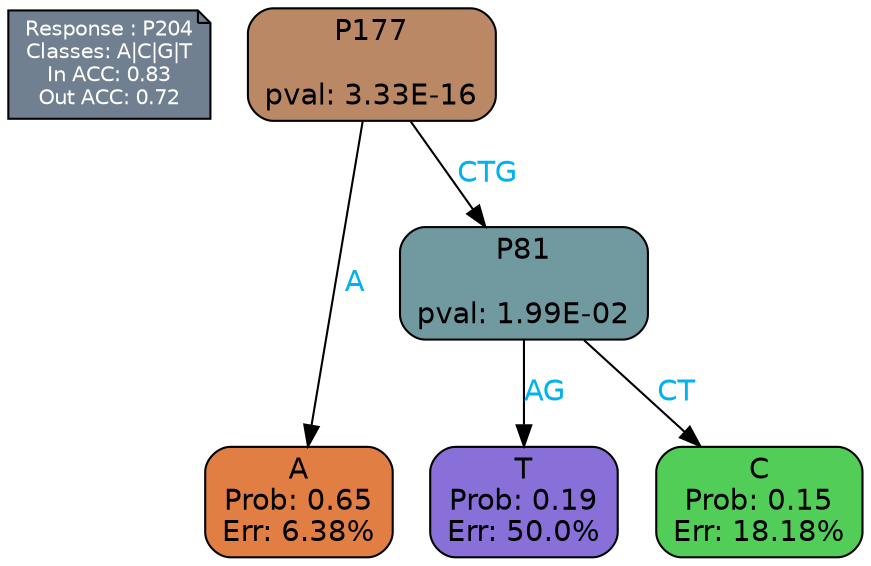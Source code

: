 digraph Tree {
node [shape=box, style="filled, rounded", color="black", fontname=helvetica] ;
graph [ranksep=equally, splines=polylines, bgcolor=transparent, dpi=600] ;
edge [fontname=helvetica] ;
LEGEND [label="Response : P204
Classes: A|C|G|T
In ACC: 0.83
Out ACC: 0.72
",shape=note,align=left,style=filled,fillcolor="slategray",fontcolor="white",fontsize=10];1 [label="P177

pval: 3.33E-16", fillcolor="#ba8864"] ;
2 [label="A
Prob: 0.65
Err: 6.38%", fillcolor="#e07e43"] ;
3 [label="P81

pval: 1.99E-02", fillcolor="#7199a0"] ;
4 [label="T
Prob: 0.19
Err: 50.0%", fillcolor="#8970d8"] ;
5 [label="C
Prob: 0.15
Err: 18.18%", fillcolor="#52ce58"] ;
1 -> 2 [label="A",fontcolor=deepskyblue2] ;
1 -> 3 [label="CTG",fontcolor=deepskyblue2] ;
3 -> 4 [label="AG",fontcolor=deepskyblue2] ;
3 -> 5 [label="CT",fontcolor=deepskyblue2] ;
{rank = same; 2;4;5;}{rank = same; LEGEND;1;}}